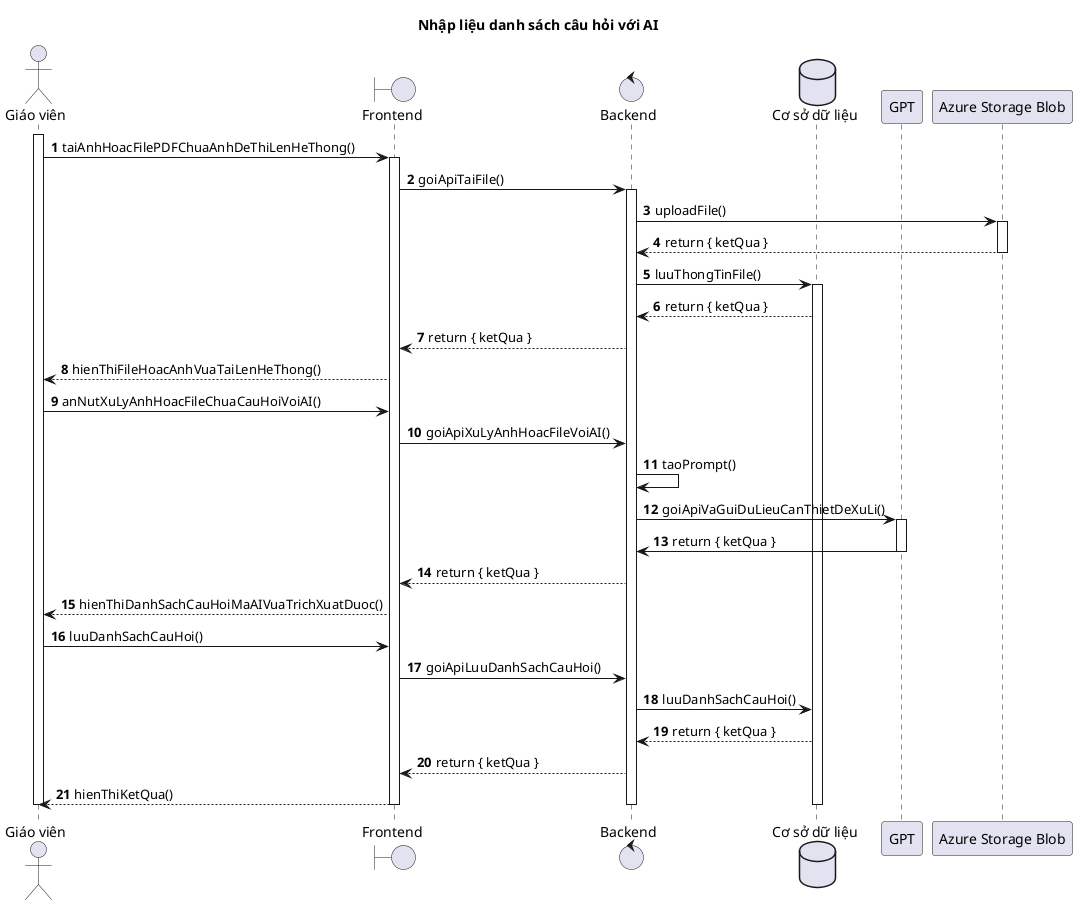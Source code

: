 @startuml
title Nhập liệu danh sách câu hỏi với AI
actor "Giáo viên" as GV
boundary Frontend
control Backend
database "Cơ sở dữ liệu" as Database
participant GPT
participant "Azure Storage Blob" as ASB

autonumber
activate GV

GV->Frontend: taiAnhHoacFilePDFChuaAnhDeThiLenHeThong()

activate Frontend

Frontend->Backend: goiApiTaiFile()

activate Backend

Backend->ASB: uploadFile()

activate ASB

ASB-->Backend: return { ketQua }

deactivate ASB

Backend->Database: luuThongTinFile()

activate Database

Database-->Backend: return { ketQua }

Backend-->Frontend: return { ketQua }

Frontend-->GV: hienThiFileHoacAnhVuaTaiLenHeThong()

GV->Frontend: anNutXuLyAnhHoacFileChuaCauHoiVoiAI()

Frontend->Backend: goiApiXuLyAnhHoacFileVoiAI()

Backend->Backend: taoPrompt()

Backend->GPT: goiApiVaGuiDuLieuCanThietDeXuLi()

activate GPT

GPT->Backend: return { ketQua }

deactivate GPT

Backend-->Frontend: return { ketQua }

Frontend-->GV: hienThiDanhSachCauHoiMaAIVuaTrichXuatDuoc()

GV->Frontend: luuDanhSachCauHoi()

Frontend->Backend: goiApiLuuDanhSachCauHoi()

Backend->Database: luuDanhSachCauHoi()

Database-->Backend: return { ketQua }

Backend-->Frontend: return { ketQua }

Frontend-->GV: hienThiKetQua()


deactivate Database

deactivate Backend

deactivate Frontend

deactivate GV
@enduml

